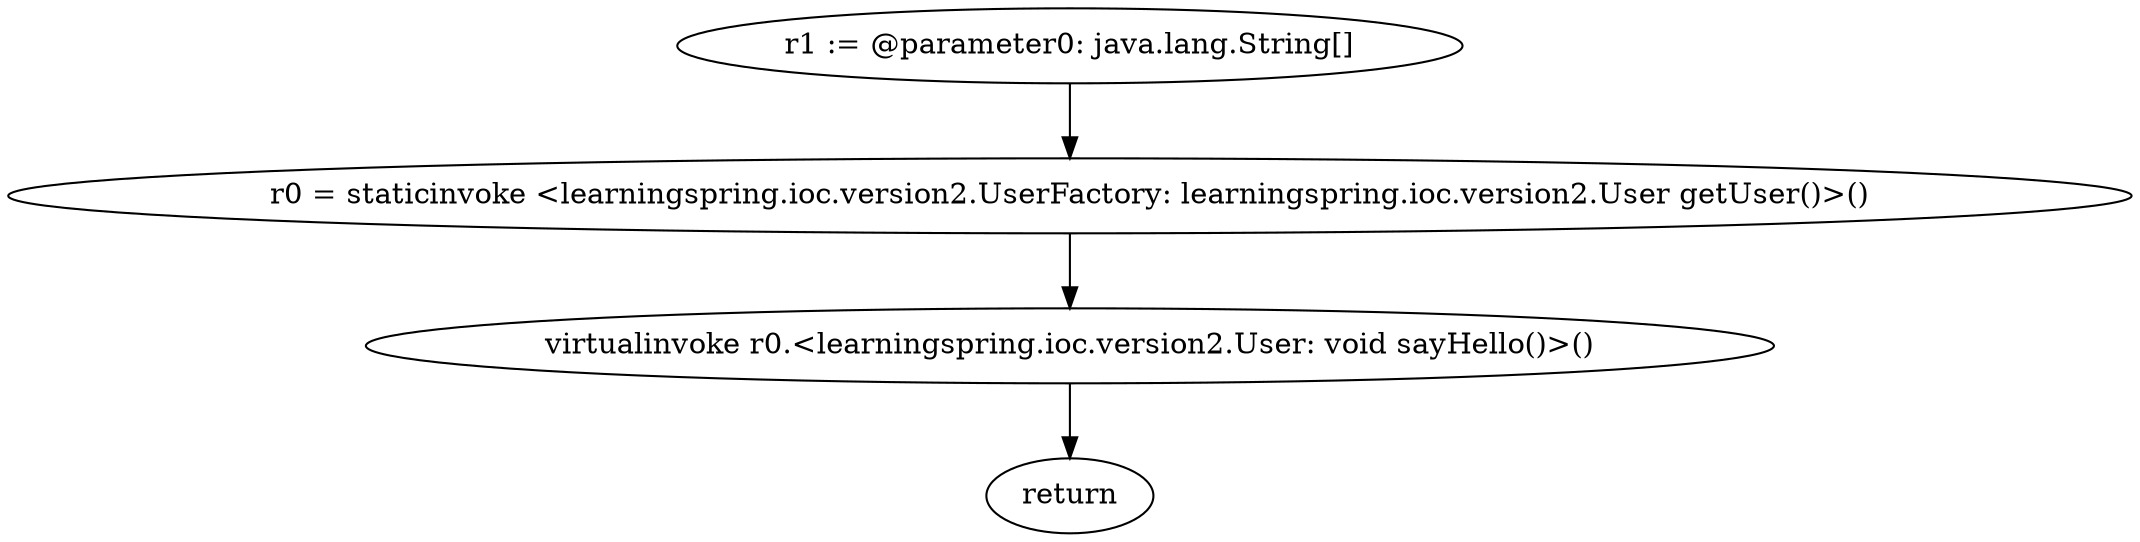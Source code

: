 digraph "unitGraph" {
    "r1 := @parameter0: java.lang.String[]"
    "r0 = staticinvoke <learningspring.ioc.version2.UserFactory: learningspring.ioc.version2.User getUser()>()"
    "virtualinvoke r0.<learningspring.ioc.version2.User: void sayHello()>()"
    "return"
    "r1 := @parameter0: java.lang.String[]"->"r0 = staticinvoke <learningspring.ioc.version2.UserFactory: learningspring.ioc.version2.User getUser()>()";
    "r0 = staticinvoke <learningspring.ioc.version2.UserFactory: learningspring.ioc.version2.User getUser()>()"->"virtualinvoke r0.<learningspring.ioc.version2.User: void sayHello()>()";
    "virtualinvoke r0.<learningspring.ioc.version2.User: void sayHello()>()"->"return";
}
